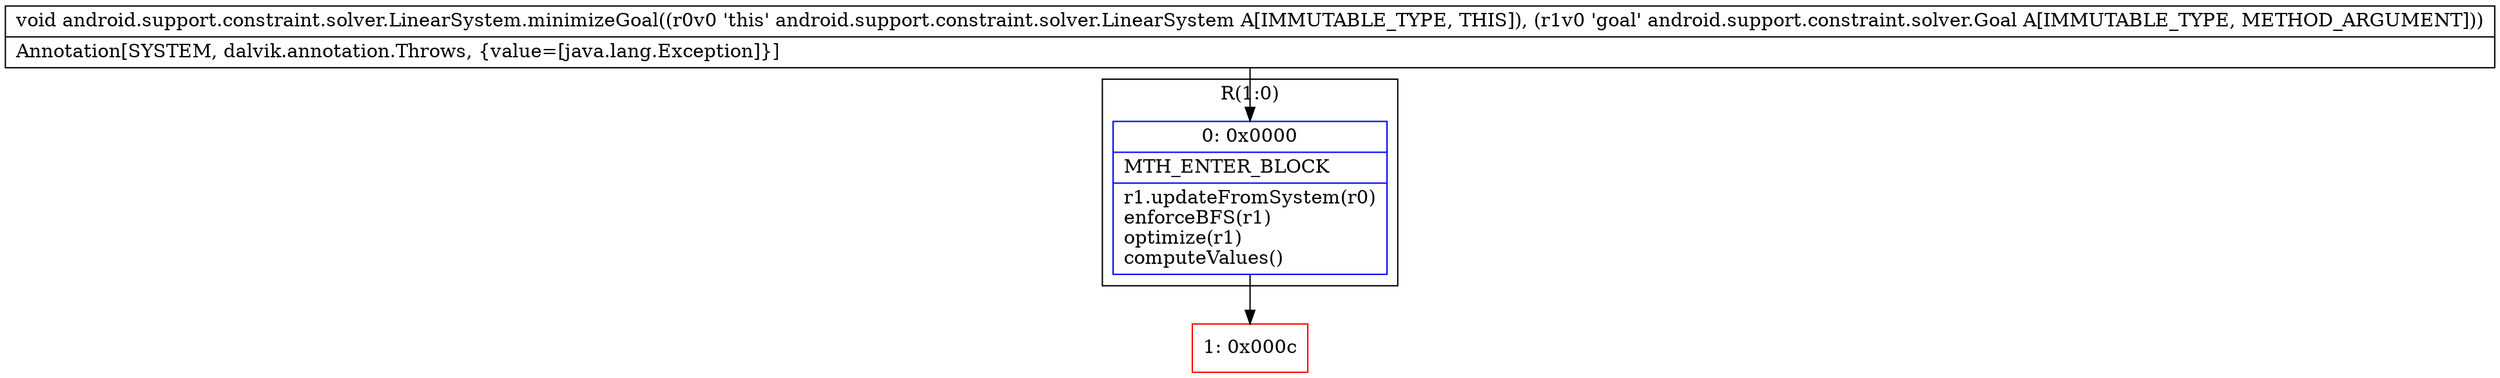 digraph "CFG forandroid.support.constraint.solver.LinearSystem.minimizeGoal(Landroid\/support\/constraint\/solver\/Goal;)V" {
subgraph cluster_Region_180682236 {
label = "R(1:0)";
node [shape=record,color=blue];
Node_0 [shape=record,label="{0\:\ 0x0000|MTH_ENTER_BLOCK\l|r1.updateFromSystem(r0)\lenforceBFS(r1)\loptimize(r1)\lcomputeValues()\l}"];
}
Node_1 [shape=record,color=red,label="{1\:\ 0x000c}"];
MethodNode[shape=record,label="{void android.support.constraint.solver.LinearSystem.minimizeGoal((r0v0 'this' android.support.constraint.solver.LinearSystem A[IMMUTABLE_TYPE, THIS]), (r1v0 'goal' android.support.constraint.solver.Goal A[IMMUTABLE_TYPE, METHOD_ARGUMENT]))  | Annotation[SYSTEM, dalvik.annotation.Throws, \{value=[java.lang.Exception]\}]\l}"];
MethodNode -> Node_0;
Node_0 -> Node_1;
}

